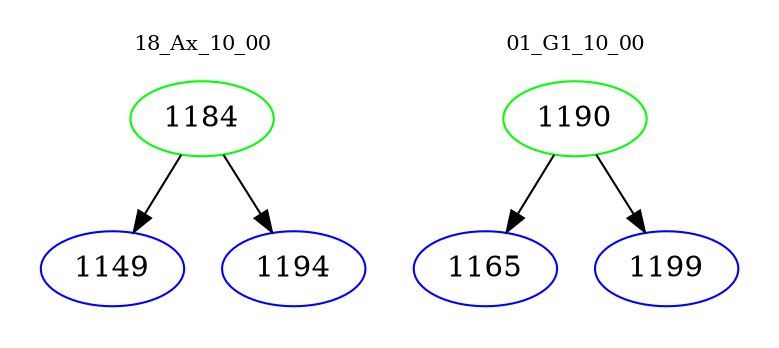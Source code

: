 digraph{
subgraph cluster_0 {
color = white
label = "18_Ax_10_00";
fontsize=10;
T0_1184 [label="1184", color="green"]
T0_1184 -> T0_1149 [color="black"]
T0_1149 [label="1149", color="blue"]
T0_1184 -> T0_1194 [color="black"]
T0_1194 [label="1194", color="blue"]
}
subgraph cluster_1 {
color = white
label = "01_G1_10_00";
fontsize=10;
T1_1190 [label="1190", color="green"]
T1_1190 -> T1_1165 [color="black"]
T1_1165 [label="1165", color="blue"]
T1_1190 -> T1_1199 [color="black"]
T1_1199 [label="1199", color="blue"]
}
}
